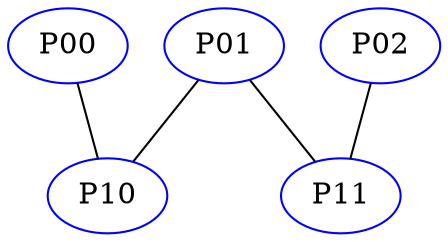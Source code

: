 graph graphname
{
00 [label=P00, color=blue]
01 [label=P01, color=blue]
02 [label=P02, color=blue]

10 [label=P10, color=blue]
11 [label=P11, color=blue]

00 -- 10
01 -- 10

01 -- 11
02 -- 11
}